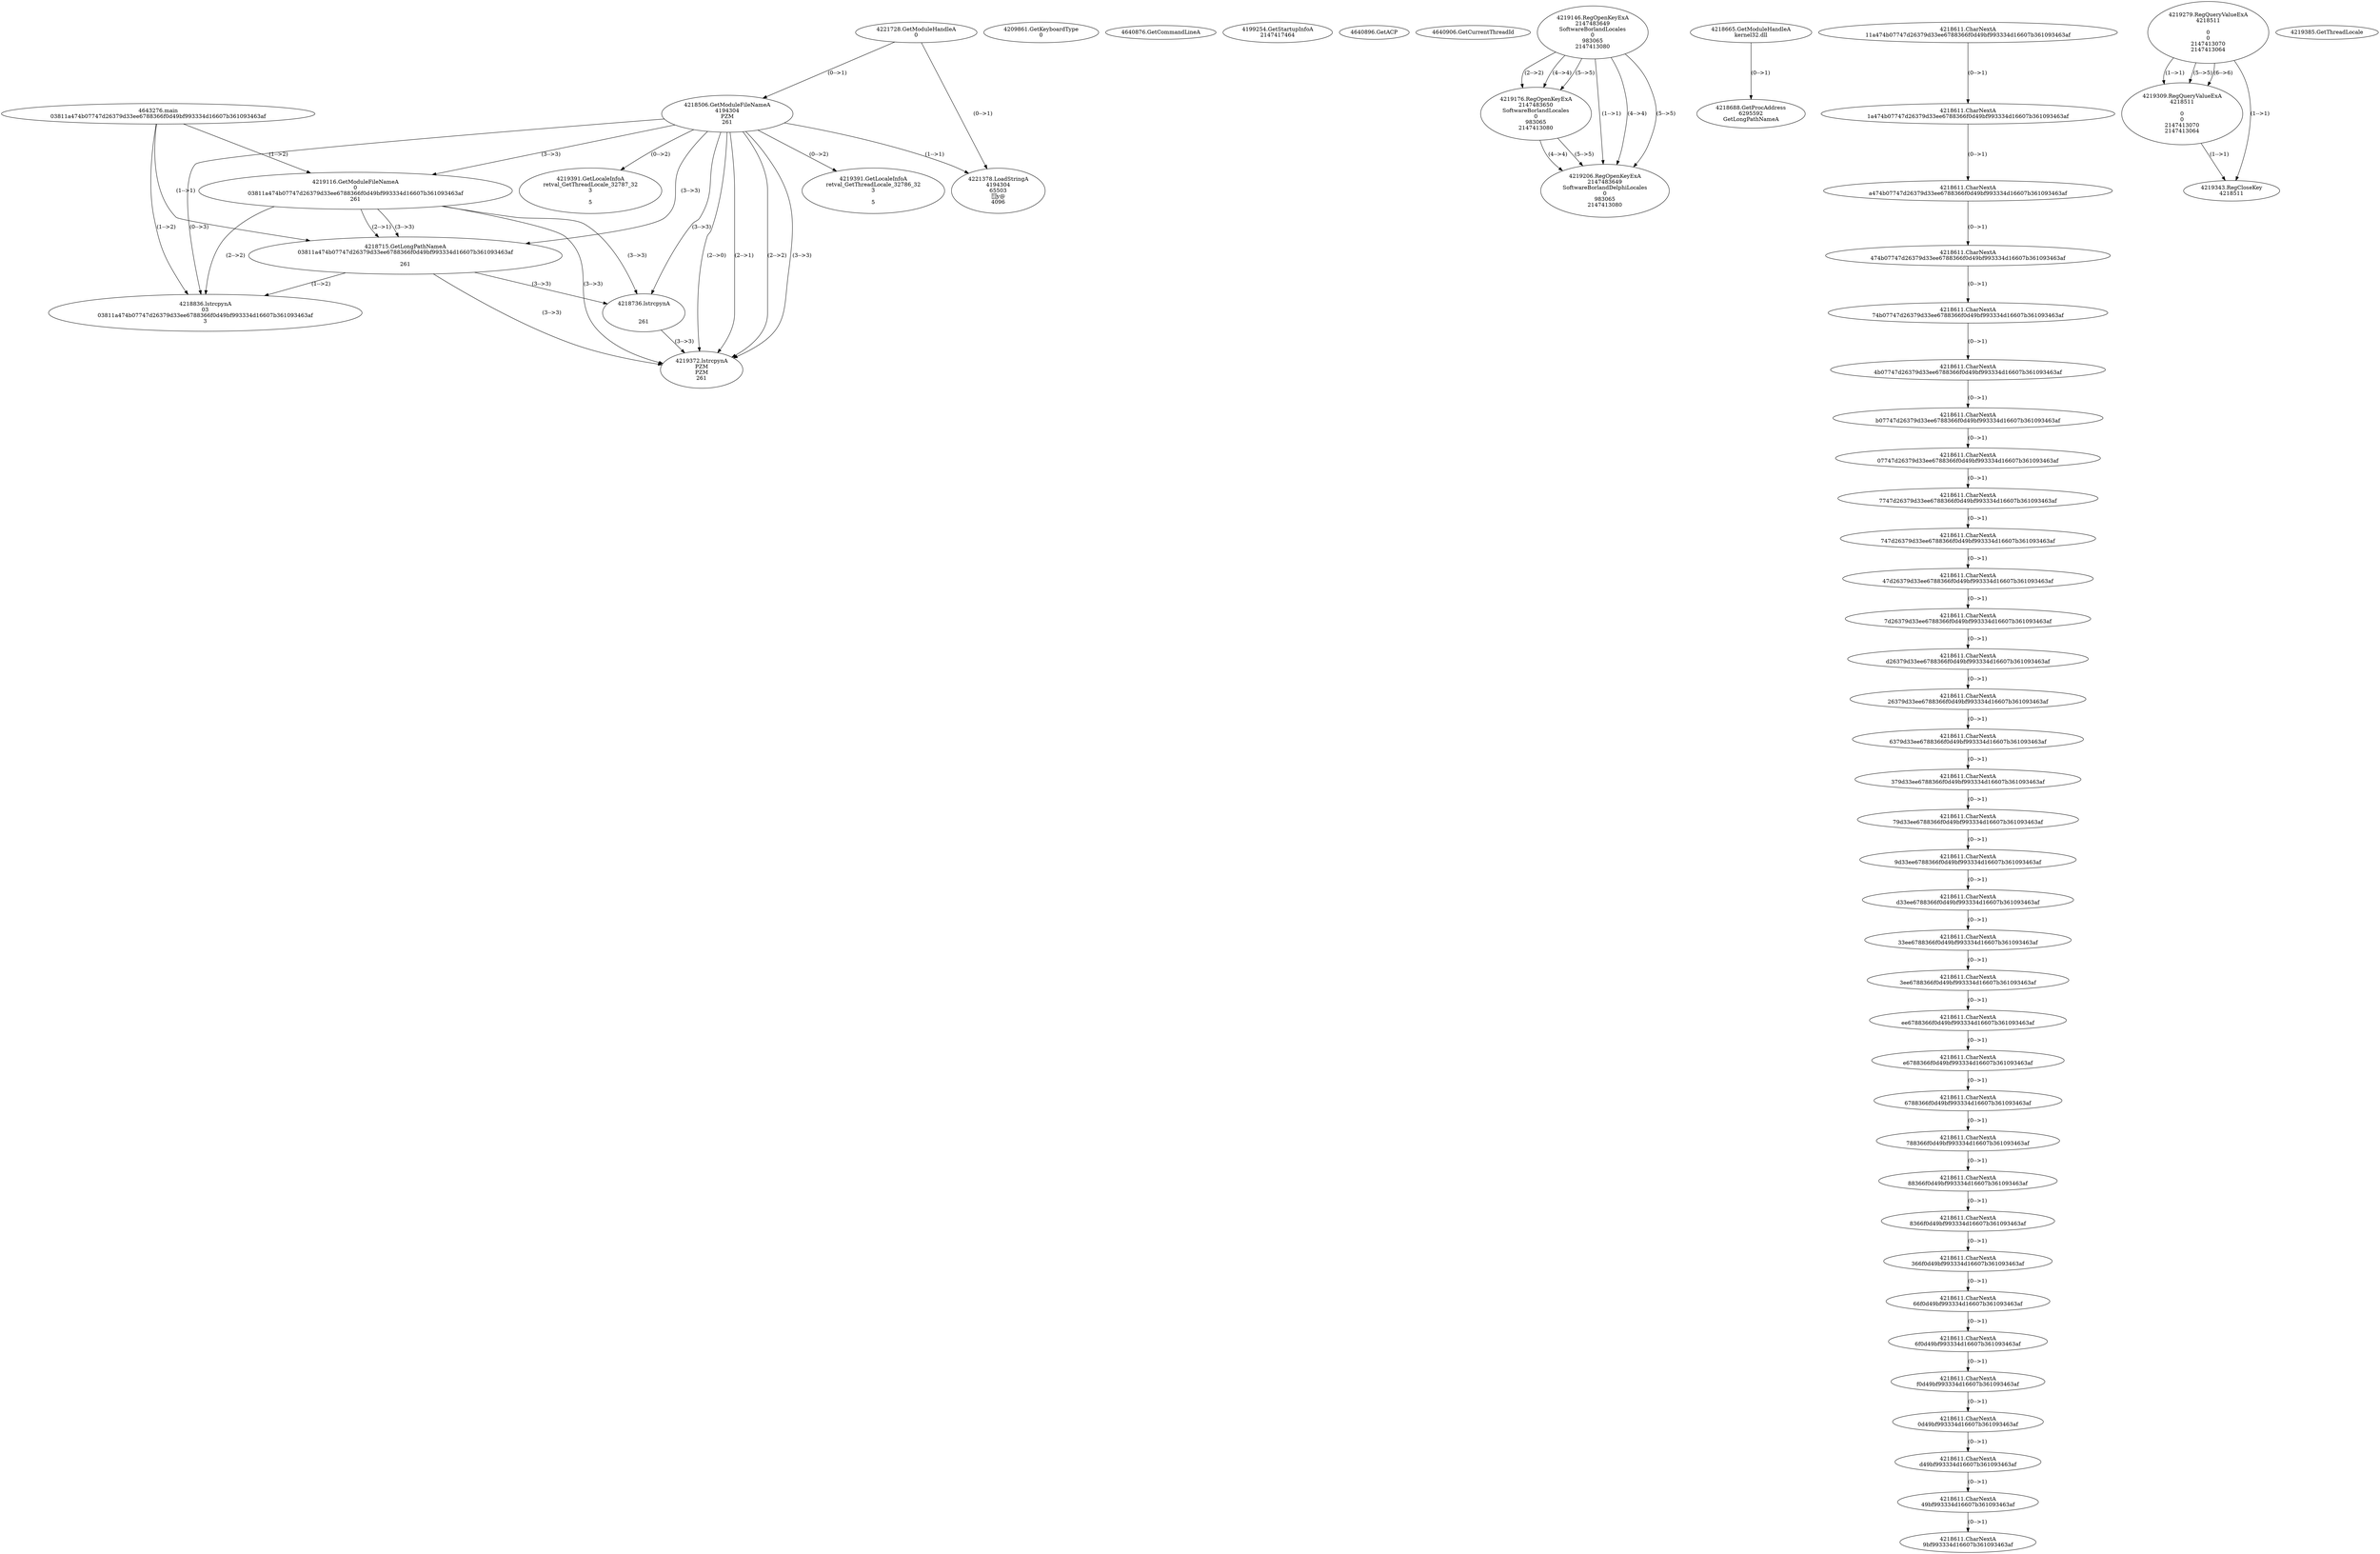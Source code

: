 // Global SCDG with merge call
digraph {
	0 [label="4643276.main
03811a474b07747d26379d33ee6788366f0d49bf993334d16607b361093463af"]
	1 [label="4221728.GetModuleHandleA
0"]
	2 [label="4209861.GetKeyboardType
0"]
	3 [label="4640876.GetCommandLineA
"]
	4 [label="4199254.GetStartupInfoA
2147417464"]
	5 [label="4640896.GetACP
"]
	6 [label="4640906.GetCurrentThreadId
"]
	7 [label="4218506.GetModuleFileNameA
4194304
PZM
261"]
	1 -> 7 [label="(0-->1)"]
	8 [label="4219116.GetModuleFileNameA
0
03811a474b07747d26379d33ee6788366f0d49bf993334d16607b361093463af
261"]
	0 -> 8 [label="(1-->2)"]
	7 -> 8 [label="(3-->3)"]
	9 [label="4219146.RegOpenKeyExA
2147483649
Software\Borland\Locales
0
983065
2147413080"]
	10 [label="4219176.RegOpenKeyExA
2147483650
Software\Borland\Locales
0
983065
2147413080"]
	9 -> 10 [label="(2-->2)"]
	9 -> 10 [label="(4-->4)"]
	9 -> 10 [label="(5-->5)"]
	11 [label="4218665.GetModuleHandleA
kernel32.dll"]
	12 [label="4218688.GetProcAddress
6295592
GetLongPathNameA"]
	11 -> 12 [label="(0-->1)"]
	13 [label="4218715.GetLongPathNameA
03811a474b07747d26379d33ee6788366f0d49bf993334d16607b361093463af

261"]
	0 -> 13 [label="(1-->1)"]
	8 -> 13 [label="(2-->1)"]
	7 -> 13 [label="(3-->3)"]
	8 -> 13 [label="(3-->3)"]
	14 [label="4218836.lstrcpynA
03
03811a474b07747d26379d33ee6788366f0d49bf993334d16607b361093463af
3"]
	0 -> 14 [label="(1-->2)"]
	8 -> 14 [label="(2-->2)"]
	13 -> 14 [label="(1-->2)"]
	7 -> 14 [label="(0-->3)"]
	15 [label="4218611.CharNextA
11a474b07747d26379d33ee6788366f0d49bf993334d16607b361093463af"]
	16 [label="4218611.CharNextA
1a474b07747d26379d33ee6788366f0d49bf993334d16607b361093463af"]
	15 -> 16 [label="(0-->1)"]
	17 [label="4218611.CharNextA
a474b07747d26379d33ee6788366f0d49bf993334d16607b361093463af"]
	16 -> 17 [label="(0-->1)"]
	18 [label="4218611.CharNextA
474b07747d26379d33ee6788366f0d49bf993334d16607b361093463af"]
	17 -> 18 [label="(0-->1)"]
	19 [label="4218611.CharNextA
74b07747d26379d33ee6788366f0d49bf993334d16607b361093463af"]
	18 -> 19 [label="(0-->1)"]
	20 [label="4218611.CharNextA
4b07747d26379d33ee6788366f0d49bf993334d16607b361093463af"]
	19 -> 20 [label="(0-->1)"]
	21 [label="4218611.CharNextA
b07747d26379d33ee6788366f0d49bf993334d16607b361093463af"]
	20 -> 21 [label="(0-->1)"]
	22 [label="4218611.CharNextA
07747d26379d33ee6788366f0d49bf993334d16607b361093463af"]
	21 -> 22 [label="(0-->1)"]
	23 [label="4218611.CharNextA
7747d26379d33ee6788366f0d49bf993334d16607b361093463af"]
	22 -> 23 [label="(0-->1)"]
	24 [label="4218611.CharNextA
747d26379d33ee6788366f0d49bf993334d16607b361093463af"]
	23 -> 24 [label="(0-->1)"]
	25 [label="4218611.CharNextA
47d26379d33ee6788366f0d49bf993334d16607b361093463af"]
	24 -> 25 [label="(0-->1)"]
	26 [label="4218611.CharNextA
7d26379d33ee6788366f0d49bf993334d16607b361093463af"]
	25 -> 26 [label="(0-->1)"]
	27 [label="4218611.CharNextA
d26379d33ee6788366f0d49bf993334d16607b361093463af"]
	26 -> 27 [label="(0-->1)"]
	28 [label="4218611.CharNextA
26379d33ee6788366f0d49bf993334d16607b361093463af"]
	27 -> 28 [label="(0-->1)"]
	29 [label="4218611.CharNextA
6379d33ee6788366f0d49bf993334d16607b361093463af"]
	28 -> 29 [label="(0-->1)"]
	30 [label="4218611.CharNextA
379d33ee6788366f0d49bf993334d16607b361093463af"]
	29 -> 30 [label="(0-->1)"]
	31 [label="4218611.CharNextA
79d33ee6788366f0d49bf993334d16607b361093463af"]
	30 -> 31 [label="(0-->1)"]
	32 [label="4218611.CharNextA
9d33ee6788366f0d49bf993334d16607b361093463af"]
	31 -> 32 [label="(0-->1)"]
	33 [label="4218611.CharNextA
d33ee6788366f0d49bf993334d16607b361093463af"]
	32 -> 33 [label="(0-->1)"]
	34 [label="4218611.CharNextA
33ee6788366f0d49bf993334d16607b361093463af"]
	33 -> 34 [label="(0-->1)"]
	35 [label="4218611.CharNextA
3ee6788366f0d49bf993334d16607b361093463af"]
	34 -> 35 [label="(0-->1)"]
	36 [label="4218611.CharNextA
ee6788366f0d49bf993334d16607b361093463af"]
	35 -> 36 [label="(0-->1)"]
	37 [label="4218611.CharNextA
e6788366f0d49bf993334d16607b361093463af"]
	36 -> 37 [label="(0-->1)"]
	38 [label="4218611.CharNextA
6788366f0d49bf993334d16607b361093463af"]
	37 -> 38 [label="(0-->1)"]
	39 [label="4218611.CharNextA
788366f0d49bf993334d16607b361093463af"]
	38 -> 39 [label="(0-->1)"]
	40 [label="4218611.CharNextA
88366f0d49bf993334d16607b361093463af"]
	39 -> 40 [label="(0-->1)"]
	41 [label="4218611.CharNextA
8366f0d49bf993334d16607b361093463af"]
	40 -> 41 [label="(0-->1)"]
	42 [label="4218611.CharNextA
366f0d49bf993334d16607b361093463af"]
	41 -> 42 [label="(0-->1)"]
	43 [label="4218611.CharNextA
66f0d49bf993334d16607b361093463af"]
	42 -> 43 [label="(0-->1)"]
	44 [label="4218611.CharNextA
6f0d49bf993334d16607b361093463af"]
	43 -> 44 [label="(0-->1)"]
	45 [label="4218611.CharNextA
f0d49bf993334d16607b361093463af"]
	44 -> 45 [label="(0-->1)"]
	46 [label="4218611.CharNextA
0d49bf993334d16607b361093463af"]
	45 -> 46 [label="(0-->1)"]
	47 [label="4218611.CharNextA
d49bf993334d16607b361093463af"]
	46 -> 47 [label="(0-->1)"]
	48 [label="4218611.CharNextA
49bf993334d16607b361093463af"]
	47 -> 48 [label="(0-->1)"]
	49 [label="4218611.CharNextA
9bf993334d16607b361093463af"]
	48 -> 49 [label="(0-->1)"]
	50 [label="4219206.RegOpenKeyExA
2147483649
Software\Borland\Delphi\Locales
0
983065
2147413080"]
	9 -> 50 [label="(1-->1)"]
	9 -> 50 [label="(4-->4)"]
	10 -> 50 [label="(4-->4)"]
	9 -> 50 [label="(5-->5)"]
	10 -> 50 [label="(5-->5)"]
	51 [label="4218736.lstrcpynA


261"]
	7 -> 51 [label="(3-->3)"]
	8 -> 51 [label="(3-->3)"]
	13 -> 51 [label="(3-->3)"]
	52 [label="4219279.RegQueryValueExA
4218511

0
0
2147413070
2147413064"]
	53 [label="4219309.RegQueryValueExA
4218511

0
0
2147413070
2147413064"]
	52 -> 53 [label="(1-->1)"]
	52 -> 53 [label="(5-->5)"]
	52 -> 53 [label="(6-->6)"]
	54 [label="4219343.RegCloseKey
4218511"]
	52 -> 54 [label="(1-->1)"]
	53 -> 54 [label="(1-->1)"]
	55 [label="4219372.lstrcpynA
PZM
PZM
261"]
	7 -> 55 [label="(2-->1)"]
	7 -> 55 [label="(2-->2)"]
	7 -> 55 [label="(3-->3)"]
	8 -> 55 [label="(3-->3)"]
	13 -> 55 [label="(3-->3)"]
	51 -> 55 [label="(3-->3)"]
	7 -> 55 [label="(2-->0)"]
	56 [label="4219385.GetThreadLocale
"]
	57 [label="4219391.GetLocaleInfoA
retval_GetThreadLocale_32786_32
3

5"]
	7 -> 57 [label="(0-->2)"]
	58 [label="4221378.LoadStringA
4194304
65503
y@
4096"]
	1 -> 58 [label="(0-->1)"]
	7 -> 58 [label="(1-->1)"]
	59 [label="4219391.GetLocaleInfoA
retval_GetThreadLocale_32787_32
3

5"]
	7 -> 59 [label="(0-->2)"]
}
